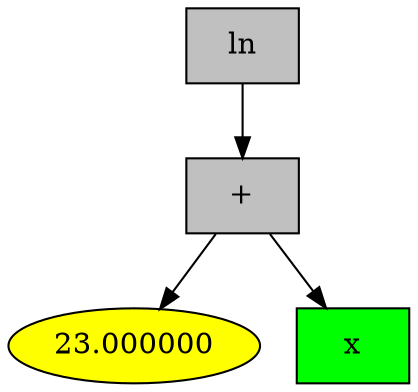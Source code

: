 digraph G {
0 [style = filled, label="ln", shape = box, fillcolor="grey"];
0->2;
2 [style = filled, label="+", shape = box, fillcolor="grey"];
2->3;
3 [style = filled, label="23.000000", fillcolor="yellow"];
2->11;
11 [style = filled, label="x", shape = box, fillcolor="green"];

}
